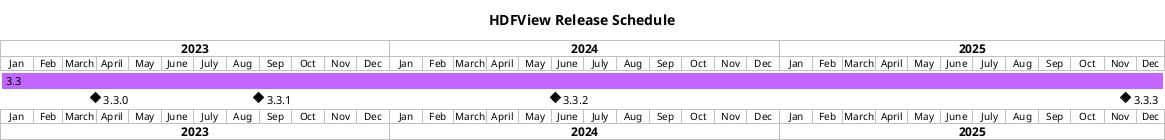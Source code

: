 The release timeline was generated on PlantUML (https://plantuml.com)

The current script:

@startgantt

title HDFView Release Schedule

projectscale monthly
Project starts 2023-01-01

[3.3] starts 2023-01-01 and lasts 156 weeks
[3.3.0] happens 2023-03-31
[3.3.1] happens 2023-08-31
[3.3.2] happens 2024-06-04
[3.3.3] happens 2025-11-21
[3.3.1] displays on same row as [3.3.0]
[3.3.2] displays on same row as [3.3.0]
[3.3.3] displays on same row as [3.3.0]
[3.3] is colored in #C266FF

@endgantt
